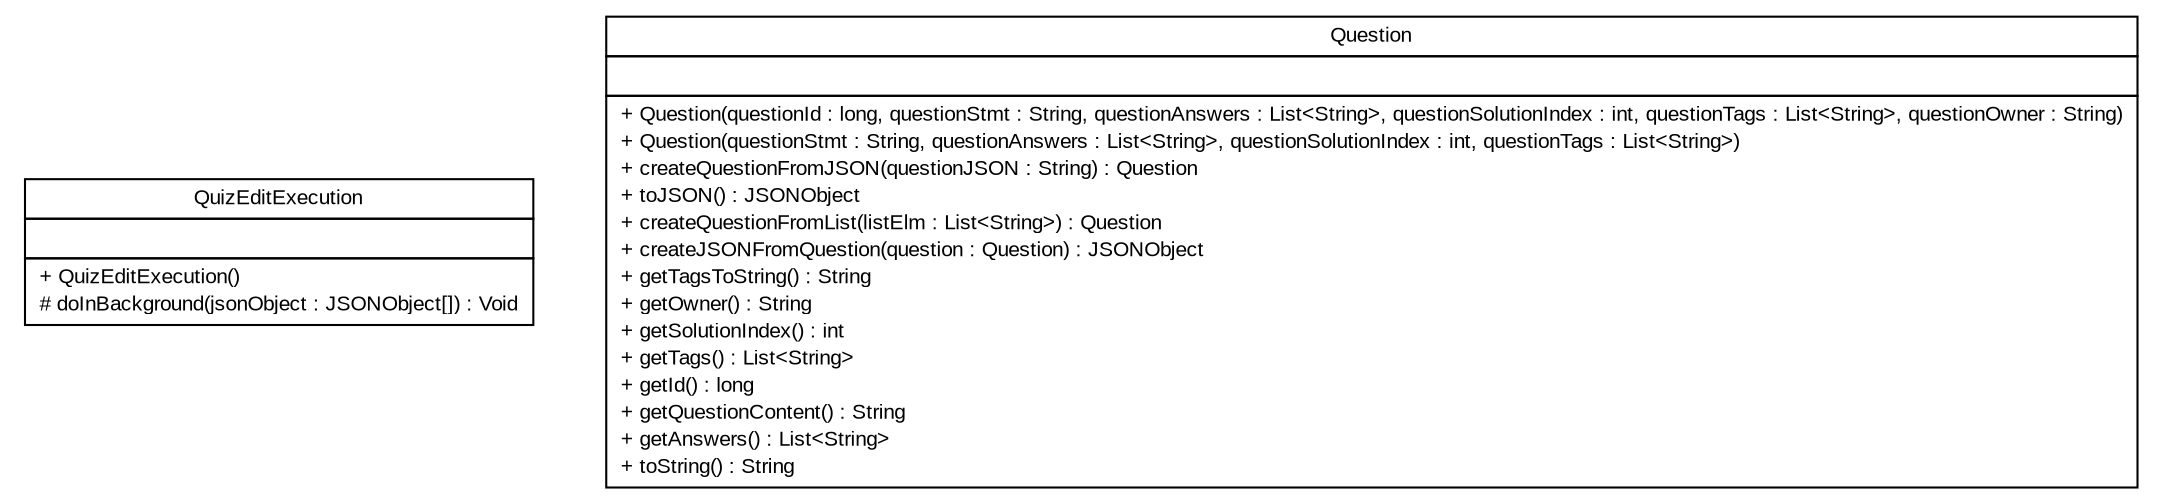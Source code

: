 #!/usr/local/bin/dot
#
# Class diagram 
# Generated by UMLGraph version R5_6_6-1-g9240c4 (http://www.umlgraph.org/)
#

digraph G {
	edge [fontname="arial",fontsize=10,labelfontname="arial",labelfontsize=10];
	node [fontname="arial",fontsize=10,shape=plaintext];
	nodesep=0.25;
	ranksep=0.5;
	// epfl.sweng.backend.QuizEditExecution
	c0 [label=<<table title="epfl.sweng.backend.QuizEditExecution" border="0" cellborder="1" cellspacing="0" cellpadding="2" port="p" href="./QuizEditExecution.html">
		<tr><td><table border="0" cellspacing="0" cellpadding="1">
<tr><td align="center" balign="center"> QuizEditExecution </td></tr>
		</table></td></tr>
		<tr><td><table border="0" cellspacing="0" cellpadding="1">
<tr><td align="left" balign="left">  </td></tr>
		</table></td></tr>
		<tr><td><table border="0" cellspacing="0" cellpadding="1">
<tr><td align="left" balign="left"> + QuizEditExecution() </td></tr>
<tr><td align="left" balign="left"> # doInBackground(jsonObject : JSONObject[]) : Void </td></tr>
		</table></td></tr>
		</table>>, URL="./QuizEditExecution.html", fontname="arial", fontcolor="black", fontsize=10.0];
	// epfl.sweng.backend.Question
	c1 [label=<<table title="epfl.sweng.backend.Question" border="0" cellborder="1" cellspacing="0" cellpadding="2" port="p" href="./Question.html">
		<tr><td><table border="0" cellspacing="0" cellpadding="1">
<tr><td align="center" balign="center"> Question </td></tr>
		</table></td></tr>
		<tr><td><table border="0" cellspacing="0" cellpadding="1">
<tr><td align="left" balign="left">  </td></tr>
		</table></td></tr>
		<tr><td><table border="0" cellspacing="0" cellpadding="1">
<tr><td align="left" balign="left"> + Question(questionId : long, questionStmt : String, questionAnswers : List&lt;String&gt;, questionSolutionIndex : int, questionTags : List&lt;String&gt;, questionOwner : String) </td></tr>
<tr><td align="left" balign="left"> + Question(questionStmt : String, questionAnswers : List&lt;String&gt;, questionSolutionIndex : int, questionTags : List&lt;String&gt;) </td></tr>
<tr><td align="left" balign="left"> + createQuestionFromJSON(questionJSON : String) : Question </td></tr>
<tr><td align="left" balign="left"> + toJSON() : JSONObject </td></tr>
<tr><td align="left" balign="left"> + createQuestionFromList(listElm : List&lt;String&gt;) : Question </td></tr>
<tr><td align="left" balign="left"> + createJSONFromQuestion(question : Question) : JSONObject </td></tr>
<tr><td align="left" balign="left"> + getTagsToString() : String </td></tr>
<tr><td align="left" balign="left"> + getOwner() : String </td></tr>
<tr><td align="left" balign="left"> + getSolutionIndex() : int </td></tr>
<tr><td align="left" balign="left"> + getTags() : List&lt;String&gt; </td></tr>
<tr><td align="left" balign="left"> + getId() : long </td></tr>
<tr><td align="left" balign="left"> + getQuestionContent() : String </td></tr>
<tr><td align="left" balign="left"> + getAnswers() : List&lt;String&gt; </td></tr>
<tr><td align="left" balign="left"> + toString() : String </td></tr>
		</table></td></tr>
		</table>>, URL="./Question.html", fontname="arial", fontcolor="black", fontsize=10.0];
}

